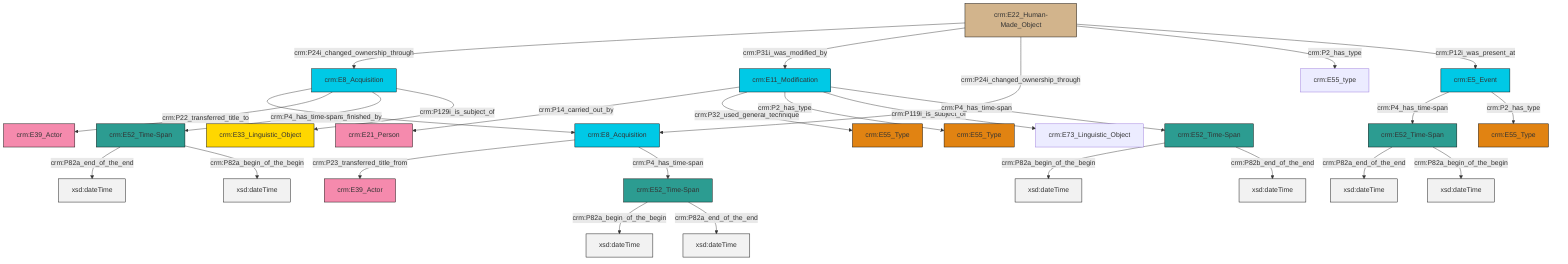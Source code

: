 graph TD
classDef Literal fill:#f2f2f2,stroke:#000000;
classDef CRM_Entity fill:#FFFFFF,stroke:#000000;
classDef Temporal_Entity fill:#00C9E6, stroke:#000000;
classDef Type fill:#E18312, stroke:#000000;
classDef Time-Span fill:#2C9C91, stroke:#000000;
classDef Appellation fill:#FFEB7F, stroke:#000000;
classDef Place fill:#008836, stroke:#000000;
classDef Persistent_Item fill:#B266B2, stroke:#000000;
classDef Conceptual_Object fill:#FFD700, stroke:#000000;
classDef Physical_Thing fill:#D2B48C, stroke:#000000;
classDef Actor fill:#f58aad, stroke:#000000;
classDef PC_Classes fill:#4ce600, stroke:#000000;
classDef Multi fill:#cccccc,stroke:#000000;

0["crm:E22_Human-Made_Object"]:::Physical_Thing -->|crm:P24i_changed_ownership_through| 1["crm:E8_Acquisition"]:::Temporal_Entity
4["crm:E11_Modification"]:::Temporal_Entity -->|crm:P14_carried_out_by| 9["crm:E21_Person"]:::Actor
1["crm:E8_Acquisition"]:::Temporal_Entity -->|crm:P115i_is_finished_by| 10["crm:E8_Acquisition"]:::Temporal_Entity
12["crm:E5_Event"]:::Temporal_Entity -->|crm:P4_has_time-span| 13["crm:E52_Time-Span"]:::Time-Span
4["crm:E11_Modification"]:::Temporal_Entity -->|crm:P32_used_general_technique| 14["crm:E55_Type"]:::Type
15["crm:E52_Time-Span"]:::Time-Span -->|crm:P82a_end_of_the_end| 16[xsd:dateTime]:::Literal
0["crm:E22_Human-Made_Object"]:::Physical_Thing -->|crm:P31i_was_modified_by| 4["crm:E11_Modification"]:::Temporal_Entity
4["crm:E11_Modification"]:::Temporal_Entity -->|crm:P2_has_type| 2["crm:E55_Type"]:::Type
17["crm:E52_Time-Span"]:::Time-Span -->|crm:P82a_begin_of_the_begin| 22[xsd:dateTime]:::Literal
23["crm:E52_Time-Span"]:::Time-Span -->|crm:P82a_begin_of_the_begin| 24[xsd:dateTime]:::Literal
13["crm:E52_Time-Span"]:::Time-Span -->|crm:P82a_end_of_the_end| 25[xsd:dateTime]:::Literal
15["crm:E52_Time-Span"]:::Time-Span -->|crm:P82a_begin_of_the_begin| 29[xsd:dateTime]:::Literal
0["crm:E22_Human-Made_Object"]:::Physical_Thing -->|crm:P24i_changed_ownership_through| 10["crm:E8_Acquisition"]:::Temporal_Entity
4["crm:E11_Modification"]:::Temporal_Entity -->|crm:P119i_is_subject_of| 20["crm:E73_Linguistic_Object"]:::Default
0["crm:E22_Human-Made_Object"]:::Physical_Thing -->|crm:P2_has_type| 33["crm:E55_type"]:::Default
13["crm:E52_Time-Span"]:::Time-Span -->|crm:P82a_begin_of_the_begin| 34[xsd:dateTime]:::Literal
23["crm:E52_Time-Span"]:::Time-Span -->|crm:P82a_end_of_the_end| 35[xsd:dateTime]:::Literal
1["crm:E8_Acquisition"]:::Temporal_Entity -->|crm:P22_transferred_title_to| 26["crm:E39_Actor"]:::Actor
12["crm:E5_Event"]:::Temporal_Entity -->|crm:P2_has_type| 30["crm:E55_Type"]:::Type
17["crm:E52_Time-Span"]:::Time-Span -->|crm:P82b_end_of_the_end| 38[xsd:dateTime]:::Literal
1["crm:E8_Acquisition"]:::Temporal_Entity -->|crm:P4_has_time-span| 15["crm:E52_Time-Span"]:::Time-Span
10["crm:E8_Acquisition"]:::Temporal_Entity -->|crm:P23_transferred_title_from| 42["crm:E39_Actor"]:::Actor
10["crm:E8_Acquisition"]:::Temporal_Entity -->|crm:P4_has_time-span| 23["crm:E52_Time-Span"]:::Time-Span
4["crm:E11_Modification"]:::Temporal_Entity -->|crm:P4_has_time-span| 17["crm:E52_Time-Span"]:::Time-Span
0["crm:E22_Human-Made_Object"]:::Physical_Thing -->|crm:P12i_was_present_at| 12["crm:E5_Event"]:::Temporal_Entity
1["crm:E8_Acquisition"]:::Temporal_Entity -->|crm:P129i_is_subject_of| 7["crm:E33_Linguistic_Object"]:::Conceptual_Object